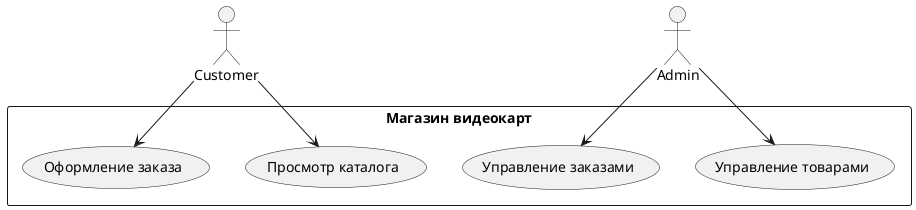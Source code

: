 @startuml

actor Customer
actor Admin

rectangle "Магазин видеокарт" {
    usecase "Просмотр каталога"
    usecase "Оформление заказа"
    usecase "Управление товарами"
    usecase "Управление заказами"
}

Customer --> "Просмотр каталога"
Customer --> "Оформление заказа"
Admin --> "Управление товарами"
Admin --> "Управление заказами"

@enduml 